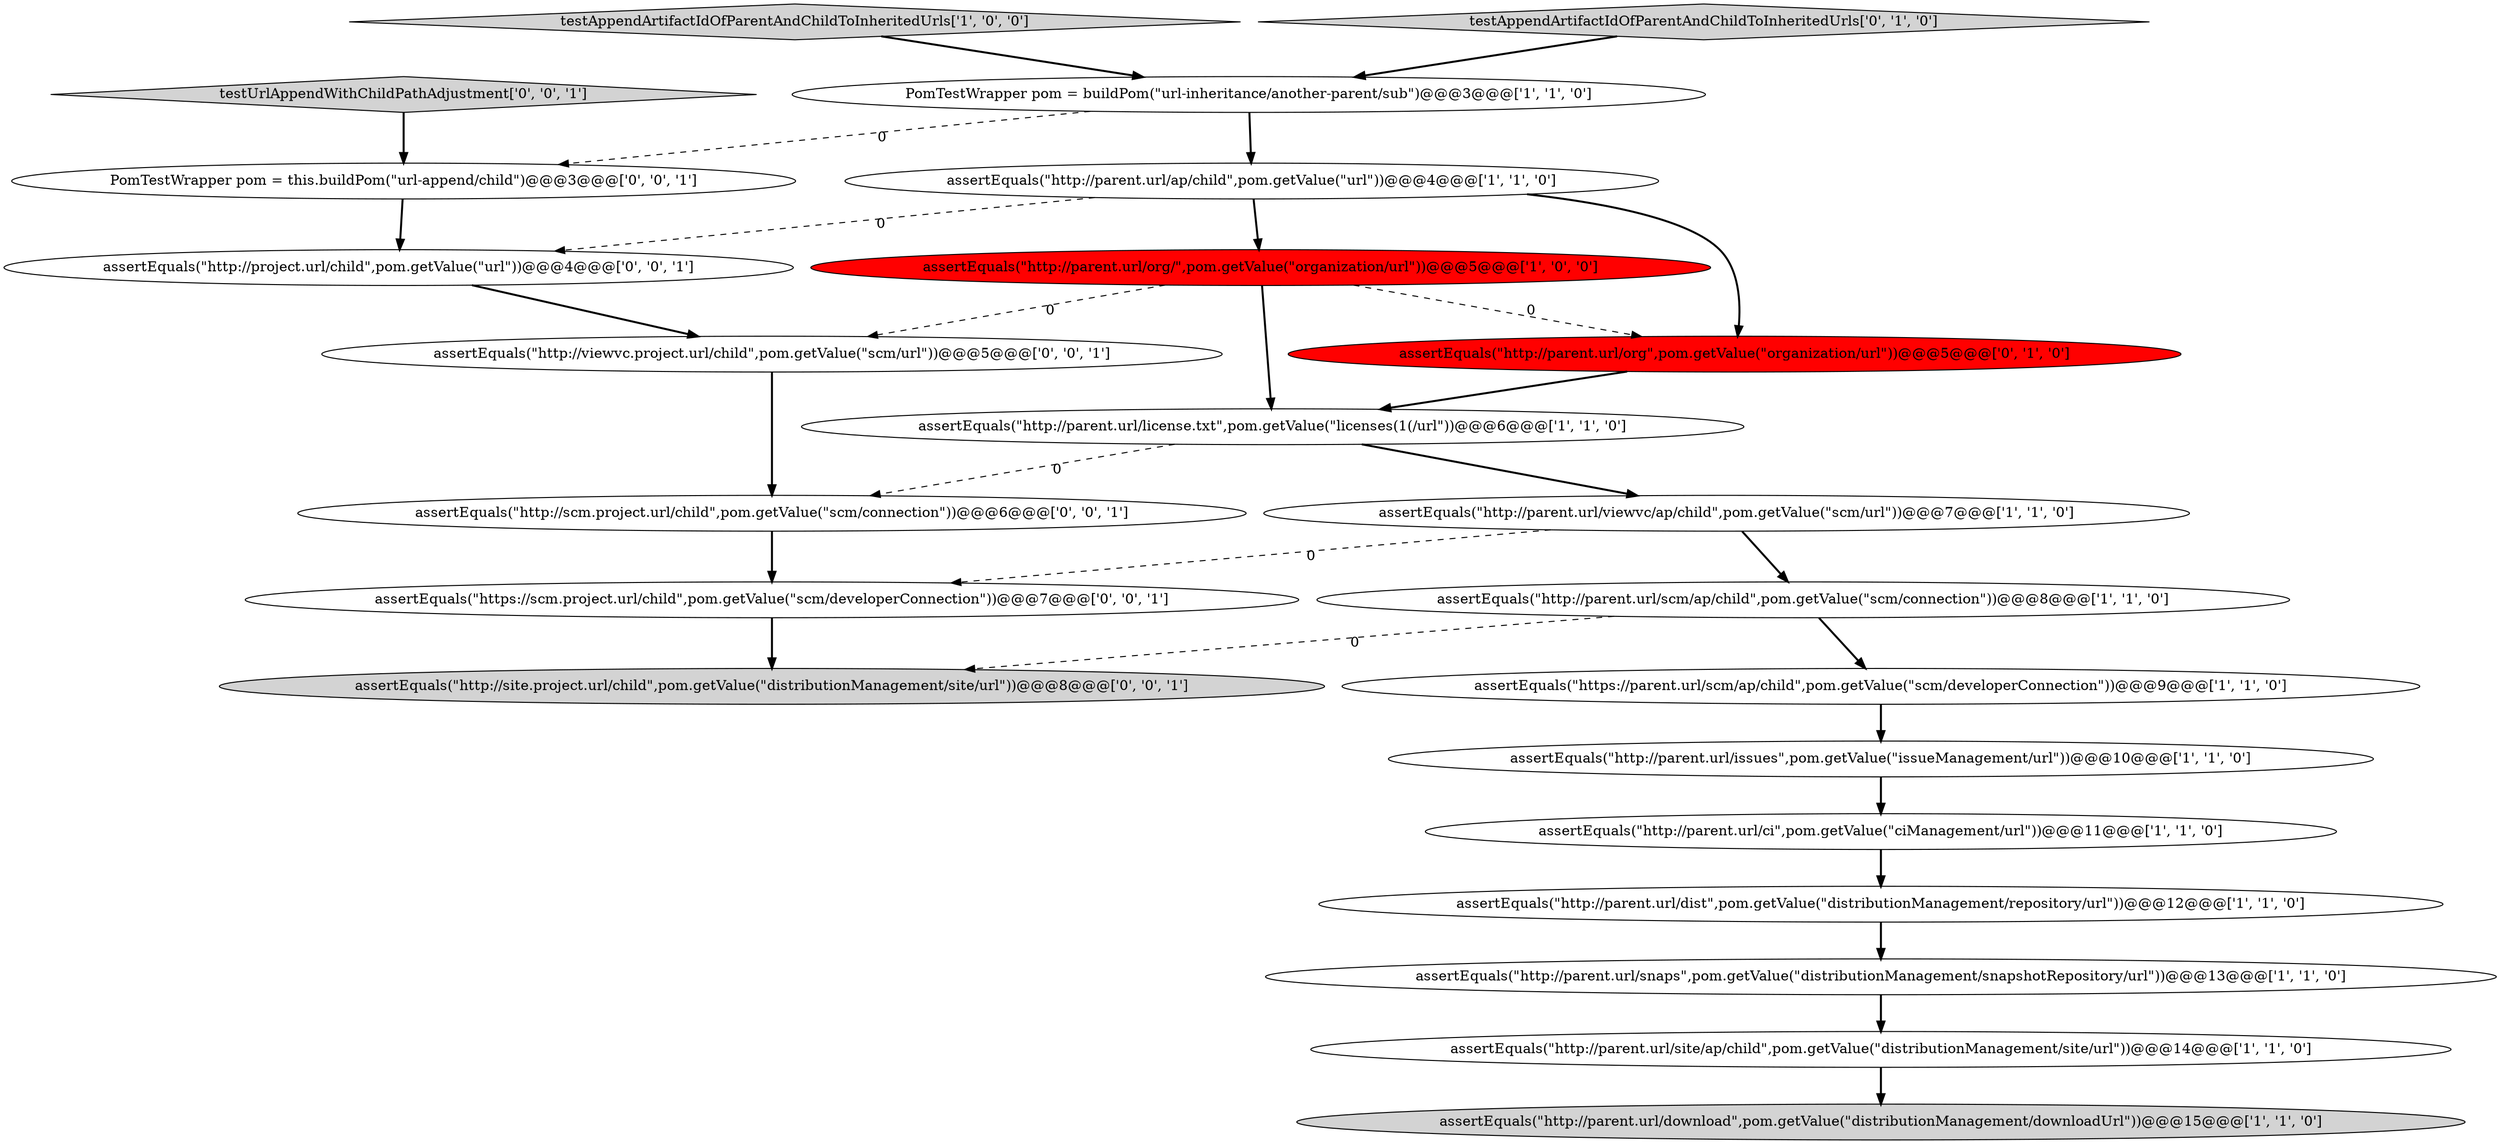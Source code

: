 digraph {
17 [style = filled, label = "assertEquals(\"http://scm.project.url/child\",pom.getValue(\"scm/connection\"))@@@6@@@['0', '0', '1']", fillcolor = white, shape = ellipse image = "AAA0AAABBB3BBB"];
11 [style = filled, label = "testAppendArtifactIdOfParentAndChildToInheritedUrls['1', '0', '0']", fillcolor = lightgray, shape = diamond image = "AAA0AAABBB1BBB"];
12 [style = filled, label = "assertEquals(\"http://parent.url/license.txt\",pom.getValue(\"licenses(1(/url\"))@@@6@@@['1', '1', '0']", fillcolor = white, shape = ellipse image = "AAA0AAABBB1BBB"];
3 [style = filled, label = "PomTestWrapper pom = buildPom(\"url-inheritance/another-parent/sub\")@@@3@@@['1', '1', '0']", fillcolor = white, shape = ellipse image = "AAA0AAABBB1BBB"];
14 [style = filled, label = "testAppendArtifactIdOfParentAndChildToInheritedUrls['0', '1', '0']", fillcolor = lightgray, shape = diamond image = "AAA0AAABBB2BBB"];
7 [style = filled, label = "assertEquals(\"http://parent.url/ap/child\",pom.getValue(\"url\"))@@@4@@@['1', '1', '0']", fillcolor = white, shape = ellipse image = "AAA0AAABBB1BBB"];
8 [style = filled, label = "assertEquals(\"http://parent.url/viewvc/ap/child\",pom.getValue(\"scm/url\"))@@@7@@@['1', '1', '0']", fillcolor = white, shape = ellipse image = "AAA0AAABBB1BBB"];
10 [style = filled, label = "assertEquals(\"http://parent.url/snaps\",pom.getValue(\"distributionManagement/snapshotRepository/url\"))@@@13@@@['1', '1', '0']", fillcolor = white, shape = ellipse image = "AAA0AAABBB1BBB"];
5 [style = filled, label = "assertEquals(\"http://parent.url/scm/ap/child\",pom.getValue(\"scm/connection\"))@@@8@@@['1', '1', '0']", fillcolor = white, shape = ellipse image = "AAA0AAABBB1BBB"];
2 [style = filled, label = "assertEquals(\"http://parent.url/ci\",pom.getValue(\"ciManagement/url\"))@@@11@@@['1', '1', '0']", fillcolor = white, shape = ellipse image = "AAA0AAABBB1BBB"];
16 [style = filled, label = "PomTestWrapper pom = this.buildPom(\"url-append/child\")@@@3@@@['0', '0', '1']", fillcolor = white, shape = ellipse image = "AAA0AAABBB3BBB"];
4 [style = filled, label = "assertEquals(\"http://parent.url/issues\",pom.getValue(\"issueManagement/url\"))@@@10@@@['1', '1', '0']", fillcolor = white, shape = ellipse image = "AAA0AAABBB1BBB"];
13 [style = filled, label = "assertEquals(\"http://parent.url/site/ap/child\",pom.getValue(\"distributionManagement/site/url\"))@@@14@@@['1', '1', '0']", fillcolor = white, shape = ellipse image = "AAA0AAABBB1BBB"];
6 [style = filled, label = "assertEquals(\"https://parent.url/scm/ap/child\",pom.getValue(\"scm/developerConnection\"))@@@9@@@['1', '1', '0']", fillcolor = white, shape = ellipse image = "AAA0AAABBB1BBB"];
9 [style = filled, label = "assertEquals(\"http://parent.url/download\",pom.getValue(\"distributionManagement/downloadUrl\"))@@@15@@@['1', '1', '0']", fillcolor = lightgray, shape = ellipse image = "AAA0AAABBB1BBB"];
1 [style = filled, label = "assertEquals(\"http://parent.url/org/\",pom.getValue(\"organization/url\"))@@@5@@@['1', '0', '0']", fillcolor = red, shape = ellipse image = "AAA1AAABBB1BBB"];
19 [style = filled, label = "testUrlAppendWithChildPathAdjustment['0', '0', '1']", fillcolor = lightgray, shape = diamond image = "AAA0AAABBB3BBB"];
18 [style = filled, label = "assertEquals(\"http://viewvc.project.url/child\",pom.getValue(\"scm/url\"))@@@5@@@['0', '0', '1']", fillcolor = white, shape = ellipse image = "AAA0AAABBB3BBB"];
20 [style = filled, label = "assertEquals(\"https://scm.project.url/child\",pom.getValue(\"scm/developerConnection\"))@@@7@@@['0', '0', '1']", fillcolor = white, shape = ellipse image = "AAA0AAABBB3BBB"];
0 [style = filled, label = "assertEquals(\"http://parent.url/dist\",pom.getValue(\"distributionManagement/repository/url\"))@@@12@@@['1', '1', '0']", fillcolor = white, shape = ellipse image = "AAA0AAABBB1BBB"];
22 [style = filled, label = "assertEquals(\"http://site.project.url/child\",pom.getValue(\"distributionManagement/site/url\"))@@@8@@@['0', '0', '1']", fillcolor = lightgray, shape = ellipse image = "AAA0AAABBB3BBB"];
21 [style = filled, label = "assertEquals(\"http://project.url/child\",pom.getValue(\"url\"))@@@4@@@['0', '0', '1']", fillcolor = white, shape = ellipse image = "AAA0AAABBB3BBB"];
15 [style = filled, label = "assertEquals(\"http://parent.url/org\",pom.getValue(\"organization/url\"))@@@5@@@['0', '1', '0']", fillcolor = red, shape = ellipse image = "AAA1AAABBB2BBB"];
14->3 [style = bold, label=""];
7->21 [style = dashed, label="0"];
7->1 [style = bold, label=""];
1->15 [style = dashed, label="0"];
8->20 [style = dashed, label="0"];
18->17 [style = bold, label=""];
12->17 [style = dashed, label="0"];
1->18 [style = dashed, label="0"];
4->2 [style = bold, label=""];
21->18 [style = bold, label=""];
20->22 [style = bold, label=""];
19->16 [style = bold, label=""];
6->4 [style = bold, label=""];
0->10 [style = bold, label=""];
2->0 [style = bold, label=""];
5->6 [style = bold, label=""];
8->5 [style = bold, label=""];
10->13 [style = bold, label=""];
3->7 [style = bold, label=""];
11->3 [style = bold, label=""];
12->8 [style = bold, label=""];
16->21 [style = bold, label=""];
1->12 [style = bold, label=""];
7->15 [style = bold, label=""];
15->12 [style = bold, label=""];
13->9 [style = bold, label=""];
3->16 [style = dashed, label="0"];
17->20 [style = bold, label=""];
5->22 [style = dashed, label="0"];
}
